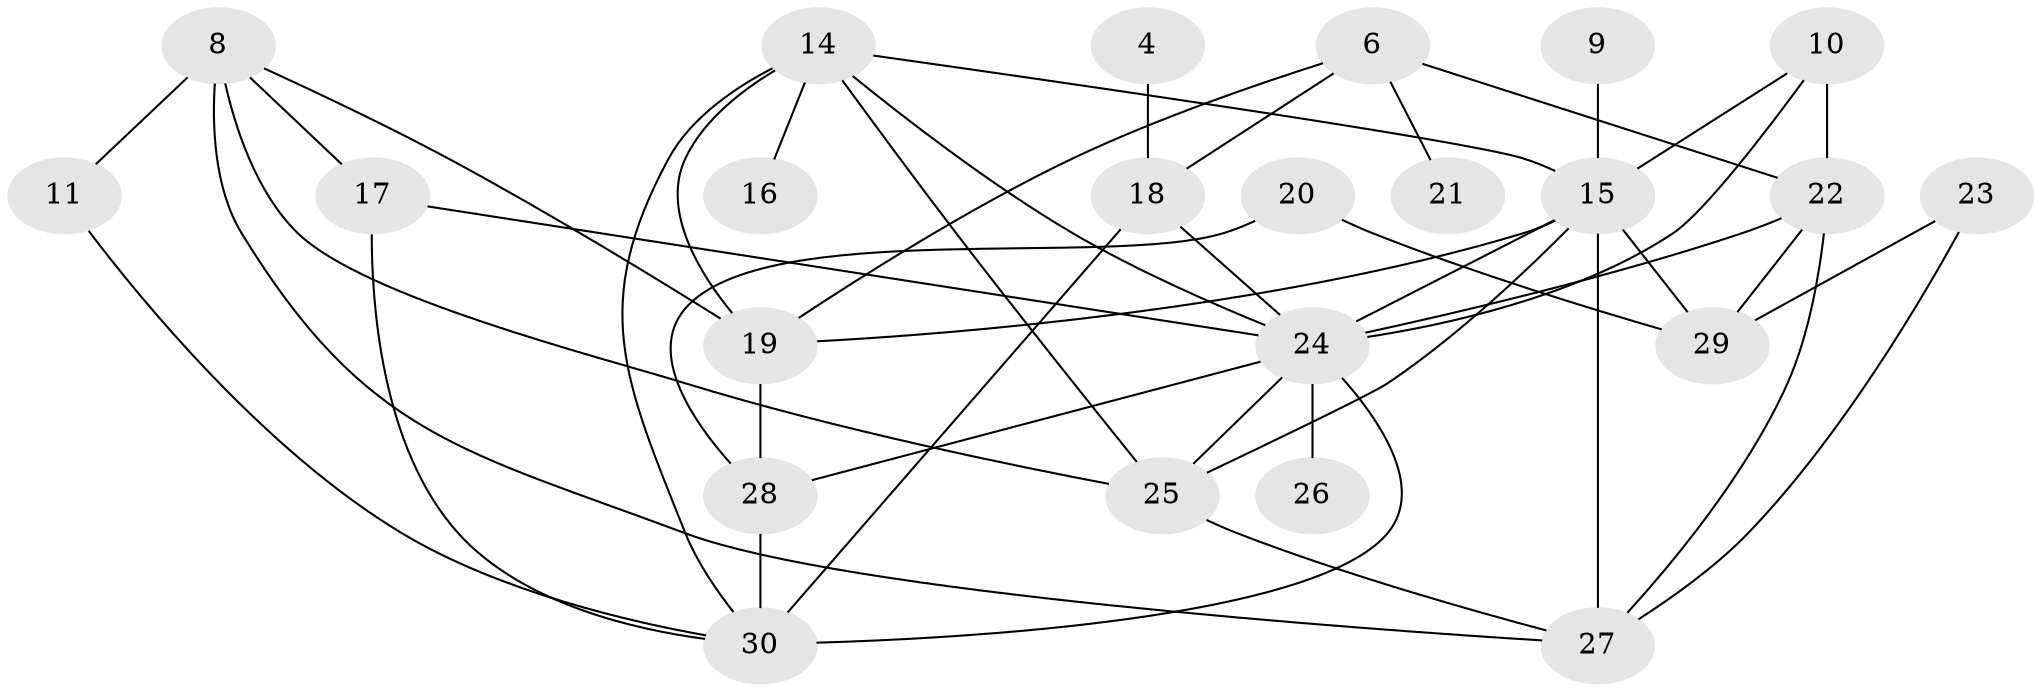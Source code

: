 // original degree distribution, {2: 0.21311475409836064, 8: 0.01639344262295082, 0: 0.11475409836065574, 4: 0.22950819672131148, 7: 0.04918032786885246, 3: 0.16393442622950818, 1: 0.16393442622950818, 6: 0.03278688524590164, 5: 0.01639344262295082}
// Generated by graph-tools (version 1.1) at 2025/25/03/09/25 03:25:19]
// undirected, 23 vertices, 44 edges
graph export_dot {
graph [start="1"]
  node [color=gray90,style=filled];
  4;
  6;
  8;
  9;
  10;
  11;
  14;
  15;
  16;
  17;
  18;
  19;
  20;
  21;
  22;
  23;
  24;
  25;
  26;
  27;
  28;
  29;
  30;
  4 -- 18 [weight=1.0];
  6 -- 18 [weight=1.0];
  6 -- 19 [weight=1.0];
  6 -- 21 [weight=1.0];
  6 -- 22 [weight=1.0];
  8 -- 11 [weight=2.0];
  8 -- 17 [weight=1.0];
  8 -- 19 [weight=1.0];
  8 -- 25 [weight=1.0];
  8 -- 27 [weight=1.0];
  9 -- 15 [weight=1.0];
  10 -- 15 [weight=1.0];
  10 -- 22 [weight=3.0];
  10 -- 24 [weight=1.0];
  11 -- 30 [weight=1.0];
  14 -- 15 [weight=1.0];
  14 -- 16 [weight=1.0];
  14 -- 19 [weight=1.0];
  14 -- 24 [weight=1.0];
  14 -- 25 [weight=1.0];
  14 -- 30 [weight=1.0];
  15 -- 19 [weight=1.0];
  15 -- 24 [weight=1.0];
  15 -- 25 [weight=2.0];
  15 -- 27 [weight=1.0];
  15 -- 29 [weight=1.0];
  17 -- 24 [weight=1.0];
  17 -- 30 [weight=1.0];
  18 -- 24 [weight=1.0];
  18 -- 30 [weight=2.0];
  19 -- 28 [weight=2.0];
  20 -- 28 [weight=1.0];
  20 -- 29 [weight=1.0];
  22 -- 24 [weight=2.0];
  22 -- 27 [weight=1.0];
  22 -- 29 [weight=1.0];
  23 -- 27 [weight=1.0];
  23 -- 29 [weight=1.0];
  24 -- 25 [weight=1.0];
  24 -- 26 [weight=1.0];
  24 -- 28 [weight=1.0];
  24 -- 30 [weight=1.0];
  25 -- 27 [weight=1.0];
  28 -- 30 [weight=2.0];
}
